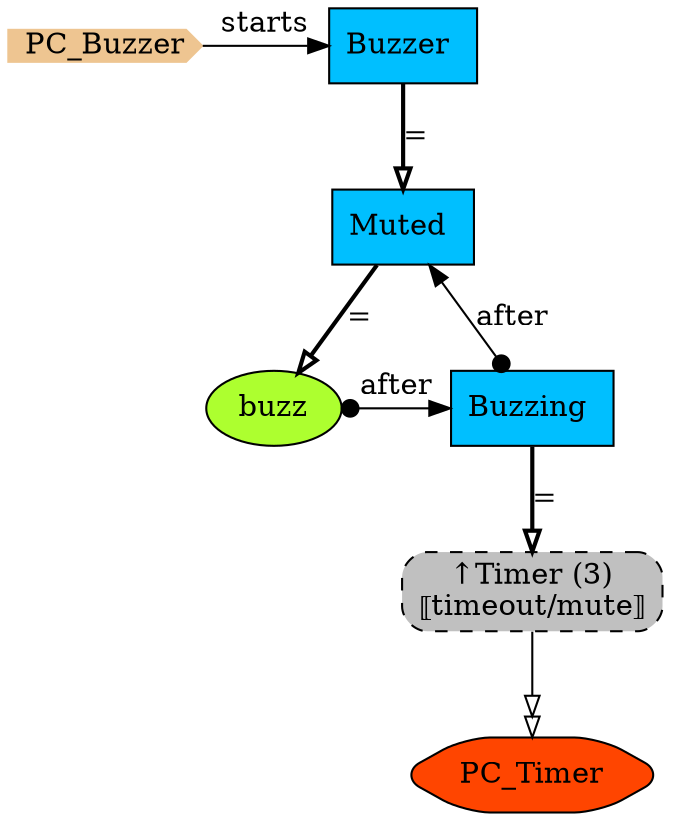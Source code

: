 digraph {

StartN_ [shape = cds,color=burlywood2,style=filled,height=.2,width=.2, label =PC_Buzzer];
PC_Timer [shape=hexagon,fillcolor=orangered,style="filled,rounded",label =PC_Timer];
buzz [shape=ellipse,fillcolor=greenyellow,style=filled,label="buzz"];
Buzzing [shape=box,fillcolor=deepskyblue,style = filled,label="Buzzing "];
RefTimer [shape=rectangle,fillcolor=gray,style="rounded,filled,dashed",label="↑Timer (3)
⟦timeout/mute⟧"];
Muted [shape=box,fillcolor=deepskyblue,style = filled,label="Muted "];
Buzzer [shape=box,fillcolor=deepskyblue,style = filled,label="Buzzer "];

{rank=same;Buzzing,buzz}
{rank=same;Buzzer,StartN_}

Buzzing->Muted[arrowtail=dot,dir=both,label="after"];
RefTimer->PC_Timer[arrowhead="normalnormal",fillcolor=white,label=" "];
buzz->Buzzing[arrowtail=dot,dir=both,label="after"];
Buzzing->RefTimer[arrowhead="onormal",penwidth=2,label="="];
Muted->buzz[arrowhead="onormal",penwidth=2,label="="];
Buzzer->Muted[arrowhead="onormal",penwidth=2,label="="];
StartN_->Buzzer[label="starts"];
}